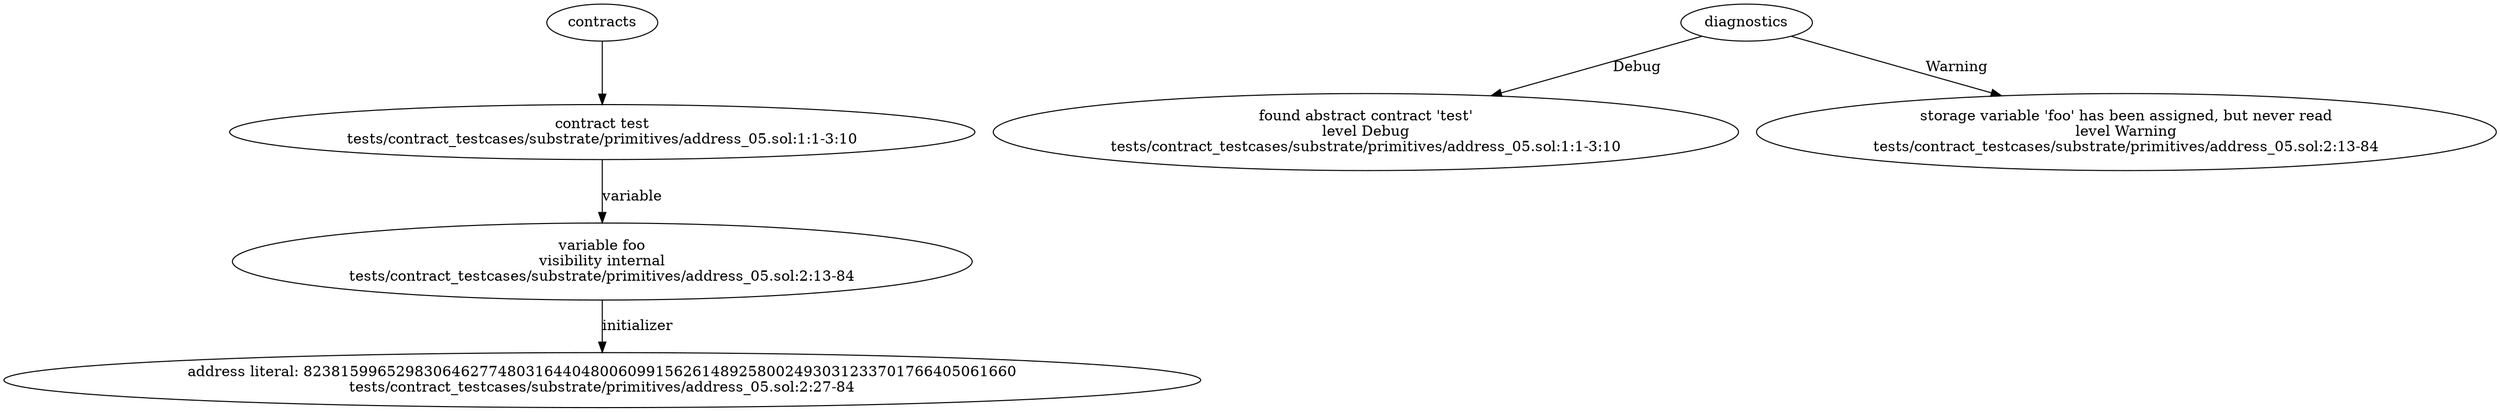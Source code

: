 strict digraph "tests/contract_testcases/substrate/primitives/address_05.sol" {
	contract [label="contract test\ntests/contract_testcases/substrate/primitives/address_05.sol:1:1-3:10"]
	var [label="variable foo\nvisibility internal\ntests/contract_testcases/substrate/primitives/address_05.sol:2:13-84"]
	number_literal [label="address literal: 82381599652983064627748031644048006099156261489258002493031233701766405061660\ntests/contract_testcases/substrate/primitives/address_05.sol:2:27-84"]
	diagnostic [label="found abstract contract 'test'\nlevel Debug\ntests/contract_testcases/substrate/primitives/address_05.sol:1:1-3:10"]
	diagnostic_6 [label="storage variable 'foo' has been assigned, but never read\nlevel Warning\ntests/contract_testcases/substrate/primitives/address_05.sol:2:13-84"]
	contracts -> contract
	contract -> var [label="variable"]
	var -> number_literal [label="initializer"]
	diagnostics -> diagnostic [label="Debug"]
	diagnostics -> diagnostic_6 [label="Warning"]
}
